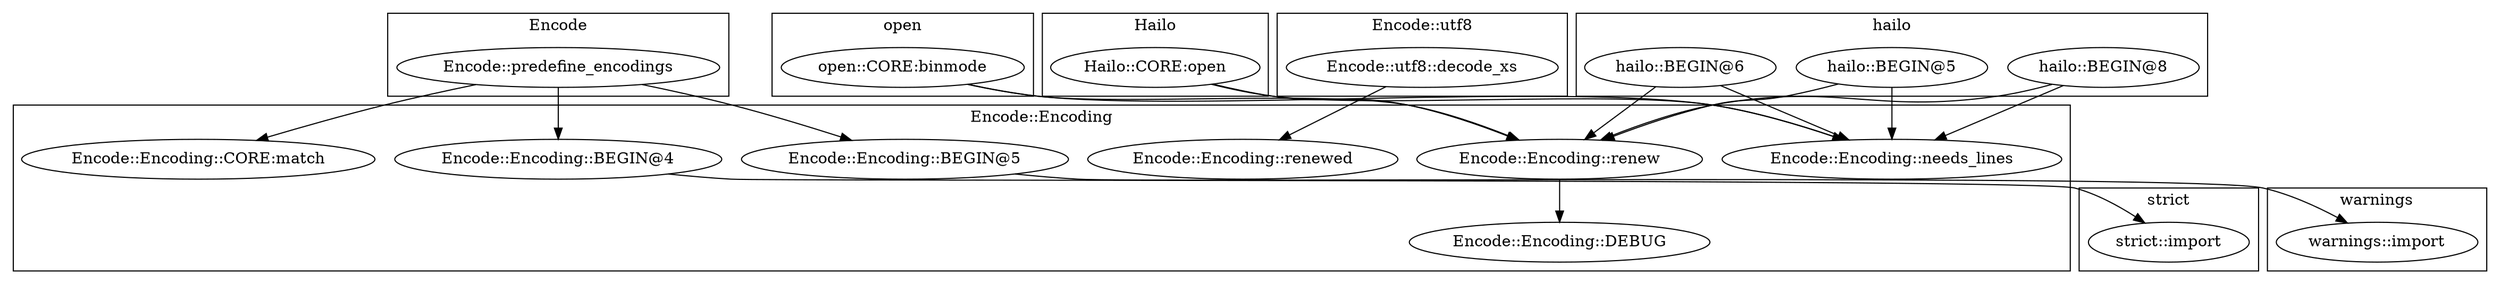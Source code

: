 digraph {
graph [overlap=false]
subgraph cluster_Encode {
	label="Encode";
	"Encode::predefine_encodings";
}
subgraph cluster_warnings {
	label="warnings";
	"warnings::import";
}
subgraph cluster_open {
	label="open";
	"open::CORE:binmode";
}
subgraph cluster_strict {
	label="strict";
	"strict::import";
}
subgraph cluster_Encode_Encoding {
	label="Encode::Encoding";
	"Encode::Encoding::BEGIN@4";
	"Encode::Encoding::needs_lines";
	"Encode::Encoding::BEGIN@5";
	"Encode::Encoding::CORE:match";
	"Encode::Encoding::DEBUG";
	"Encode::Encoding::renew";
	"Encode::Encoding::renewed";
}
subgraph cluster_Hailo {
	label="Hailo";
	"Hailo::CORE:open";
}
subgraph cluster_Encode_utf8 {
	label="Encode::utf8";
	"Encode::utf8::decode_xs";
}
subgraph cluster_hailo {
	label="hailo";
	"hailo::BEGIN@8";
	"hailo::BEGIN@5";
	"hailo::BEGIN@6";
}
"open::CORE:binmode" -> "Encode::Encoding::needs_lines";
"hailo::BEGIN@5" -> "Encode::Encoding::needs_lines";
"hailo::BEGIN@8" -> "Encode::Encoding::needs_lines";
"hailo::BEGIN@6" -> "Encode::Encoding::needs_lines";
"Hailo::CORE:open" -> "Encode::Encoding::needs_lines";
"Encode::utf8::decode_xs" -> "Encode::Encoding::renewed";
"open::CORE:binmode" -> "Encode::Encoding::renew";
"hailo::BEGIN@5" -> "Encode::Encoding::renew";
"hailo::BEGIN@8" -> "Encode::Encoding::renew";
"hailo::BEGIN@6" -> "Encode::Encoding::renew";
"Hailo::CORE:open" -> "Encode::Encoding::renew";
"Encode::predefine_encodings" -> "Encode::Encoding::BEGIN@4";
"Encode::Encoding::renew" -> "Encode::Encoding::DEBUG";
"Encode::Encoding::BEGIN@5" -> "warnings::import";
"Encode::predefine_encodings" -> "Encode::Encoding::CORE:match";
"Encode::predefine_encodings" -> "Encode::Encoding::BEGIN@5";
"Encode::Encoding::BEGIN@4" -> "strict::import";
}
